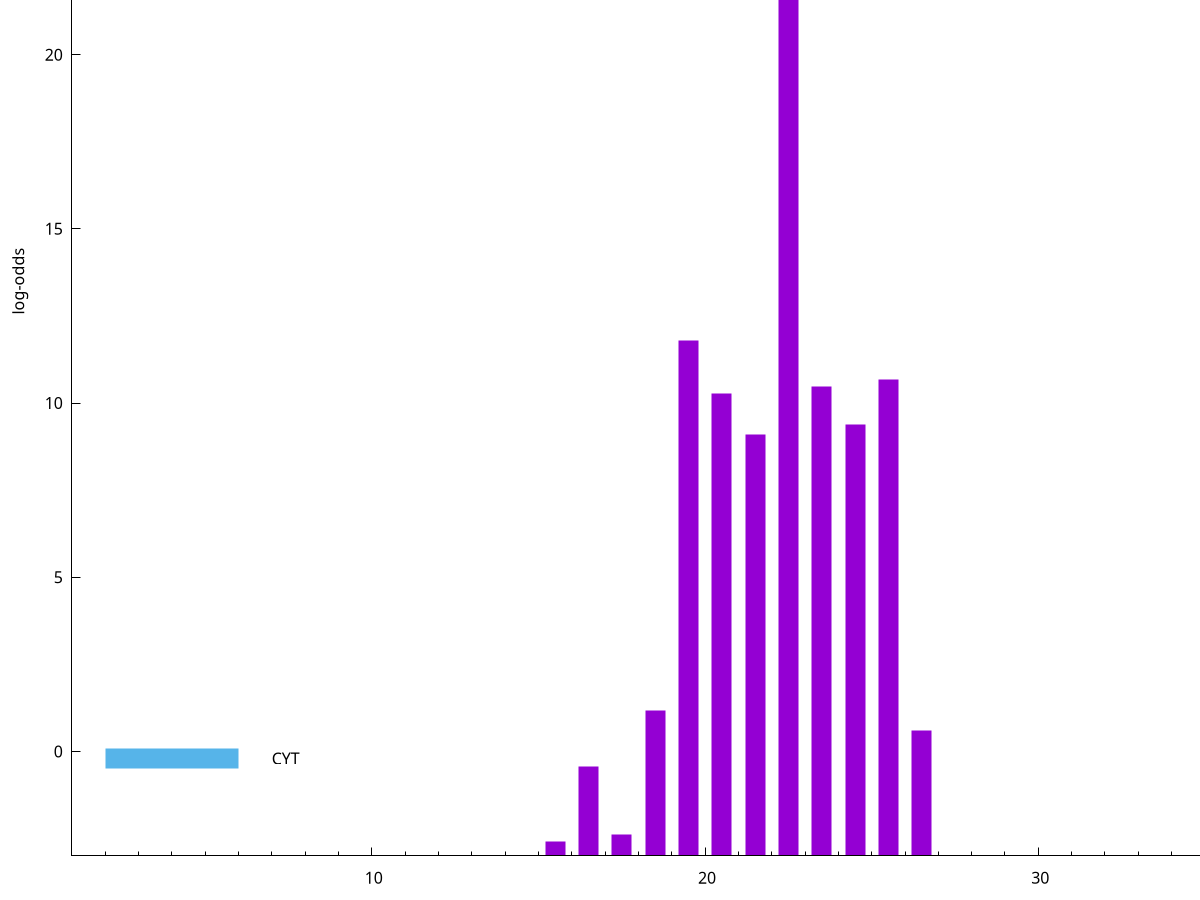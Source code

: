 set title "LipoP predictions for SRR5666451.gff"
set size 2., 1.4
set xrange [1:70] 
set mxtics 10
set yrange [-3:30]
set y2range [0:33]
set ylabel "log-odds"
set term postscript eps color solid "Helvetica" 30
set output "SRR5666451.gff1.eps"
set arrow from 2,24.769 to 6,24.769 nohead lt 1 lw 20
set label "SpI" at 7,24.769
set arrow from 2,-0.200913 to 6,-0.200913 nohead lt 3 lw 20
set label "CYT" at 7,-0.200913
set arrow from 2,24.769 to 6,24.769 nohead lt 1 lw 20
set label "SpI" at 7,24.769
# NOTE: The scores below are the log-odds scores with the threshold
# NOTE: subtracted (a hack to make gnuplot make the histogram all
# NOTE: look nice).
plot "-" axes x1y2 title "" with impulses lt 1 lw 20
22.500000 27.768500
19.500000 14.797900
25.500000 13.670600
23.500000 13.485600
20.500000 13.278500
24.500000 12.380700
21.500000 12.098480
18.500000 4.175160
26.500000 3.599526
16.500000 2.559818
17.500000 0.626820
15.500000 0.422870
e
exit
